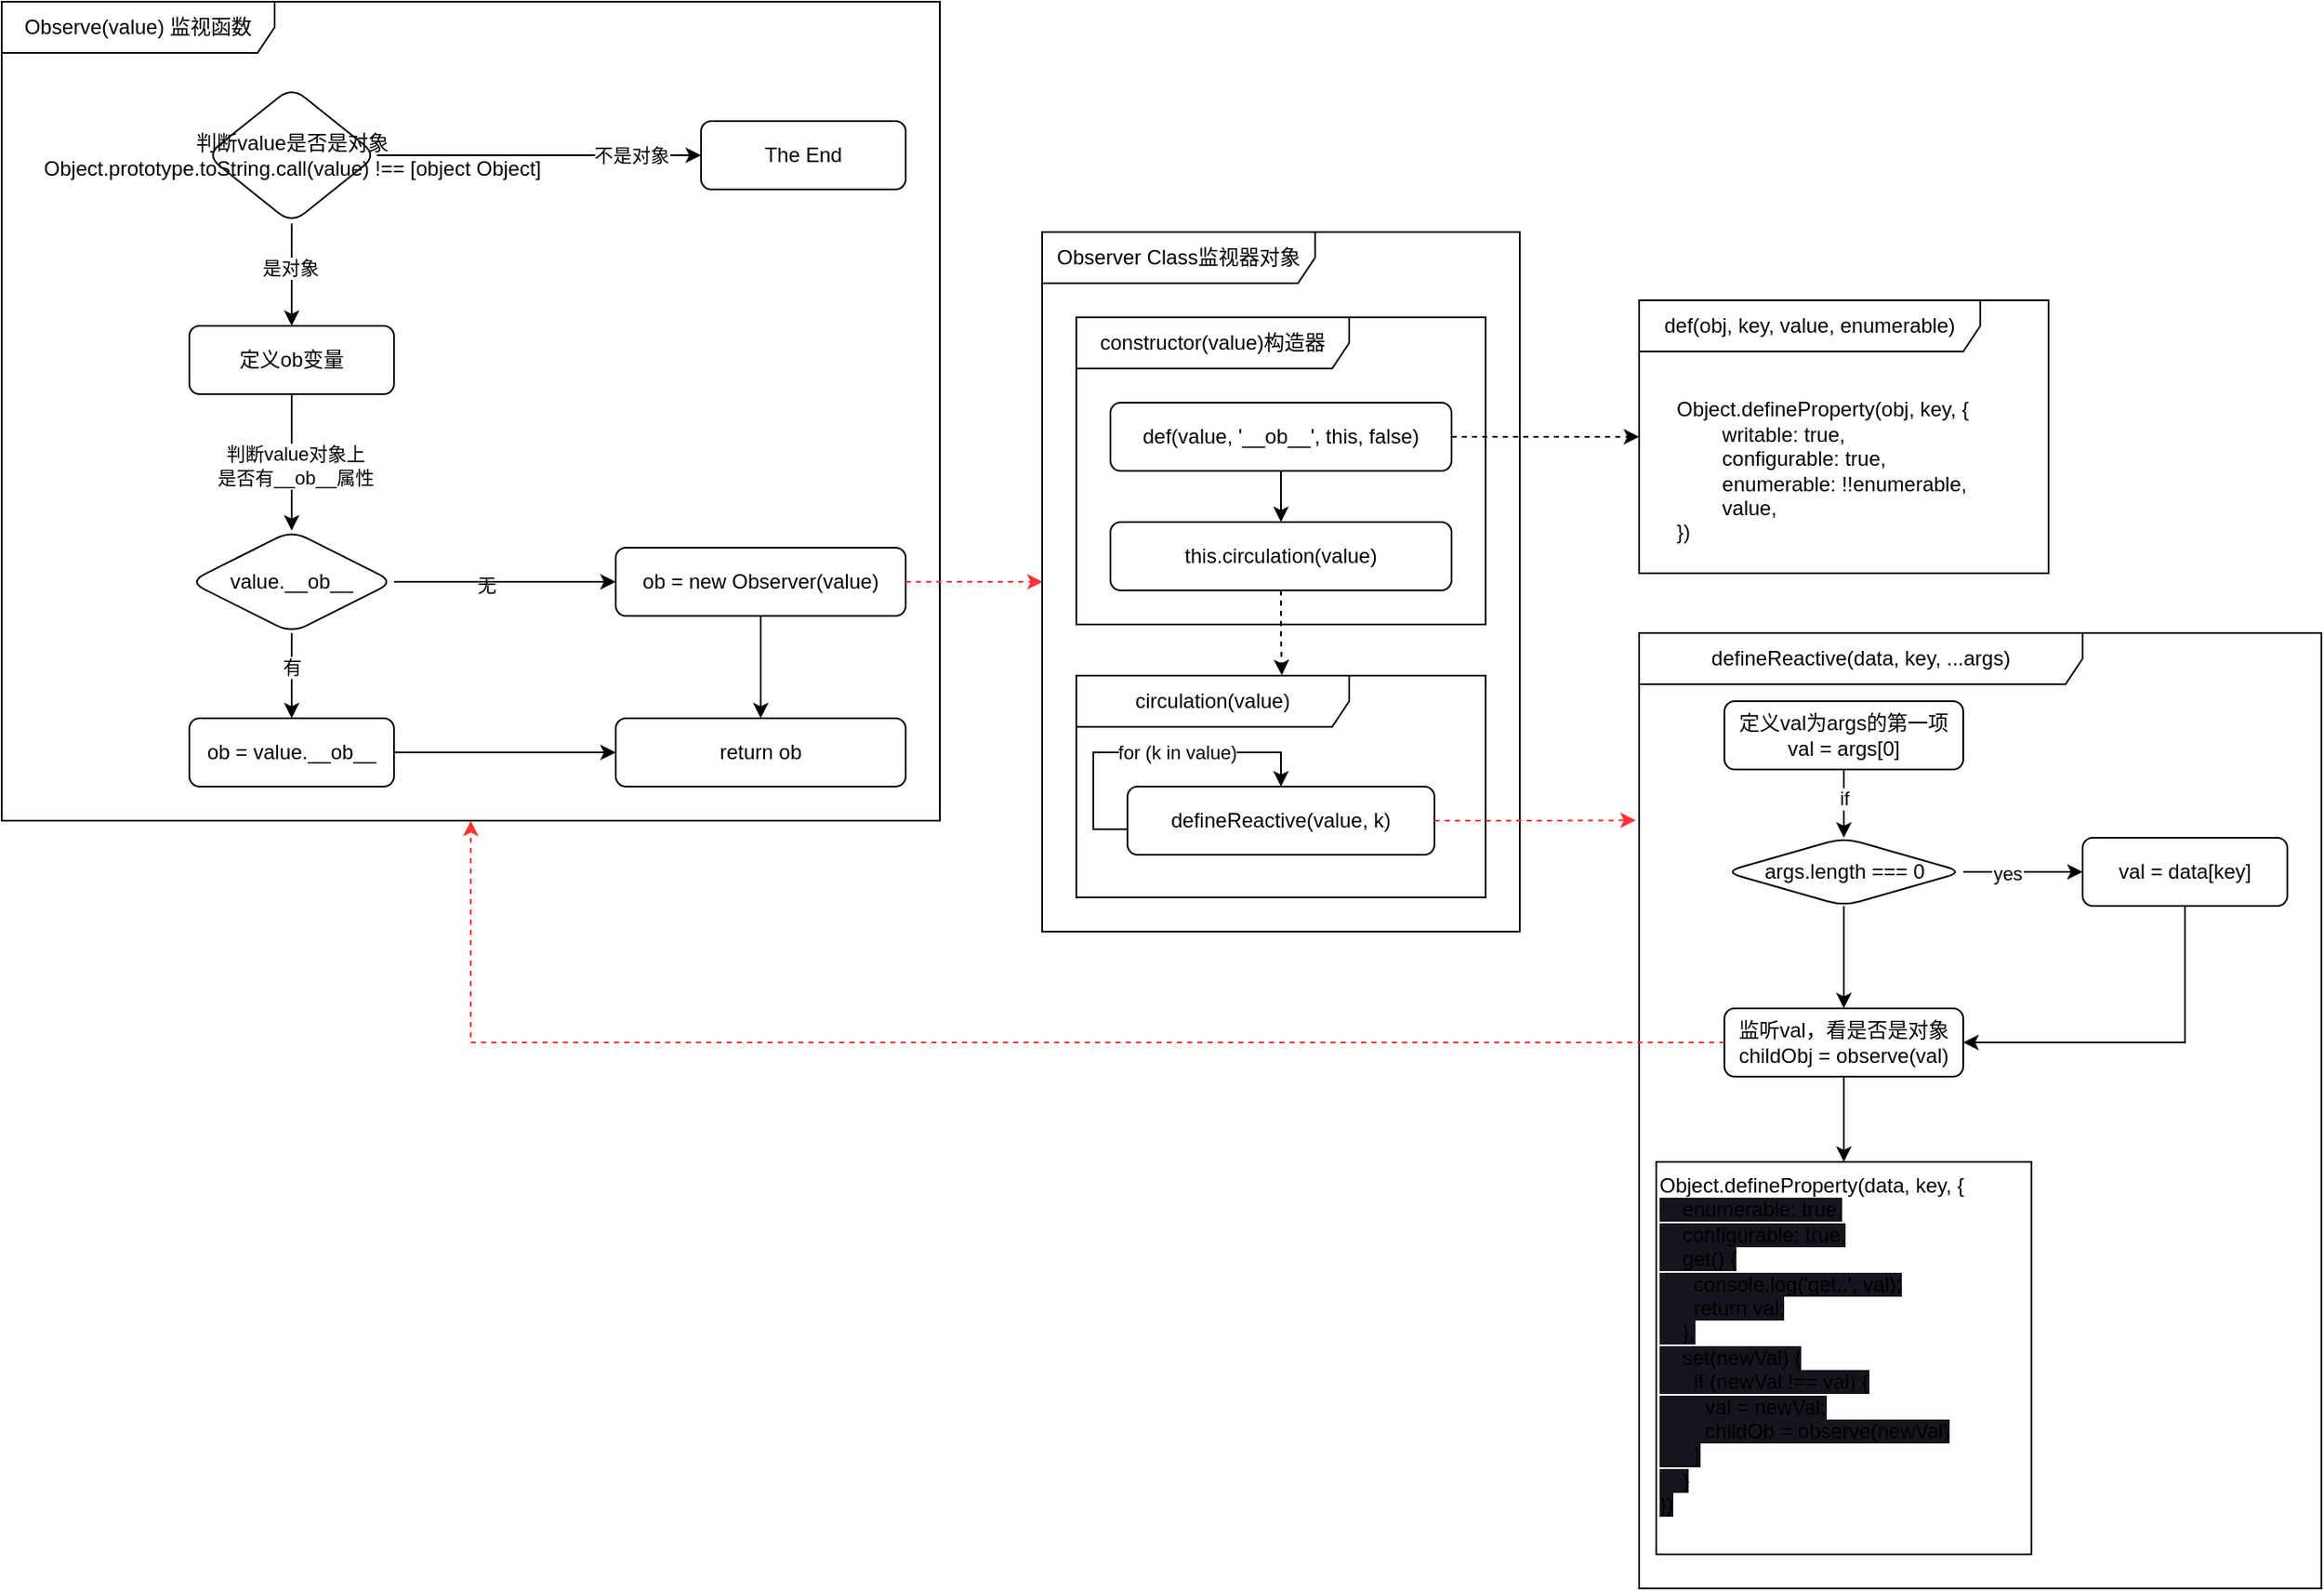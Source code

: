 <mxfile version="23.0.2" type="device">
  <diagram name="第 1 页" id="7gwSHPsd4dURynqpSsxe">
    <mxGraphModel dx="595" dy="427" grid="1" gridSize="10" guides="1" tooltips="1" connect="1" arrows="1" fold="1" page="1" pageScale="1" pageWidth="850" pageHeight="1400" math="0" shadow="0">
      <root>
        <mxCell id="0" />
        <mxCell id="1" parent="0" />
        <mxCell id="q9KCUgzq5eWO8BE-PTbY-10" value="Observer Class监视器对象" style="shape=umlFrame;whiteSpace=wrap;html=1;pointerEvents=0;recursiveResize=0;container=1;collapsible=0;width=160;labelBackgroundColor=none;" parent="1" vertex="1">
          <mxGeometry x="650" y="215" width="280" height="410" as="geometry" />
        </mxCell>
        <mxCell id="q9KCUgzq5eWO8BE-PTbY-11" value="constructor(value)构造器" style="shape=umlFrame;whiteSpace=wrap;html=1;pointerEvents=0;recursiveResize=0;container=1;collapsible=0;width=160;labelBackgroundColor=none;" parent="q9KCUgzq5eWO8BE-PTbY-10" vertex="1">
          <mxGeometry x="20" y="50" width="240" height="180" as="geometry" />
        </mxCell>
        <mxCell id="q9KCUgzq5eWO8BE-PTbY-39" style="edgeStyle=orthogonalEdgeStyle;rounded=0;orthogonalLoop=1;jettySize=auto;html=1;entryX=0.5;entryY=0;entryDx=0;entryDy=0;labelBackgroundColor=none;fontColor=default;" parent="q9KCUgzq5eWO8BE-PTbY-11" source="q9KCUgzq5eWO8BE-PTbY-21" target="q9KCUgzq5eWO8BE-PTbY-38" edge="1">
          <mxGeometry relative="1" as="geometry" />
        </mxCell>
        <mxCell id="q9KCUgzq5eWO8BE-PTbY-21" value="def(value, &#39;__ob__&#39;, this, false)" style="rounded=1;whiteSpace=wrap;html=1;labelBackgroundColor=none;" parent="q9KCUgzq5eWO8BE-PTbY-11" vertex="1">
          <mxGeometry x="20" y="50" width="200" height="40" as="geometry" />
        </mxCell>
        <mxCell id="q9KCUgzq5eWO8BE-PTbY-38" value="this.circulation(value)" style="rounded=1;whiteSpace=wrap;html=1;labelBackgroundColor=none;" parent="q9KCUgzq5eWO8BE-PTbY-11" vertex="1">
          <mxGeometry x="20" y="120" width="200" height="40" as="geometry" />
        </mxCell>
        <mxCell id="q9KCUgzq5eWO8BE-PTbY-12" value="circulation(value)" style="shape=umlFrame;whiteSpace=wrap;html=1;pointerEvents=0;recursiveResize=0;container=1;collapsible=0;width=160;labelBackgroundColor=none;" parent="q9KCUgzq5eWO8BE-PTbY-10" vertex="1">
          <mxGeometry x="20" y="260" width="240" height="130" as="geometry" />
        </mxCell>
        <mxCell id="q9KCUgzq5eWO8BE-PTbY-42" value="defineReactive(value, k)" style="rounded=1;whiteSpace=wrap;html=1;labelBackgroundColor=none;" parent="q9KCUgzq5eWO8BE-PTbY-12" vertex="1">
          <mxGeometry x="30" y="65" width="180" height="40" as="geometry" />
        </mxCell>
        <mxCell id="q9KCUgzq5eWO8BE-PTbY-45" style="edgeStyle=orthogonalEdgeStyle;rounded=0;orthogonalLoop=1;jettySize=auto;html=1;entryX=0.5;entryY=0;entryDx=0;entryDy=0;exitX=0;exitY=0.5;exitDx=0;exitDy=0;labelBackgroundColor=none;fontColor=default;" parent="q9KCUgzq5eWO8BE-PTbY-12" source="q9KCUgzq5eWO8BE-PTbY-42" target="q9KCUgzq5eWO8BE-PTbY-42" edge="1">
          <mxGeometry relative="1" as="geometry">
            <mxPoint x="-310" y="130" as="sourcePoint" />
            <Array as="points">
              <mxPoint x="30" y="90" />
              <mxPoint x="10" y="90" />
              <mxPoint x="10" y="45" />
              <mxPoint x="120" y="45" />
            </Array>
          </mxGeometry>
        </mxCell>
        <mxCell id="74V4QIjUaPxEZGqn5nSR-22" value="for (k in value)" style="edgeLabel;html=1;align=center;verticalAlign=middle;resizable=0;points=[];" vertex="1" connectable="0" parent="q9KCUgzq5eWO8BE-PTbY-45">
          <mxGeometry x="-0.154" relative="1" as="geometry">
            <mxPoint x="34" as="offset" />
          </mxGeometry>
        </mxCell>
        <mxCell id="q9KCUgzq5eWO8BE-PTbY-41" style="edgeStyle=orthogonalEdgeStyle;rounded=0;orthogonalLoop=1;jettySize=auto;html=1;entryX=0.502;entryY=-0.002;entryDx=0;entryDy=0;entryPerimeter=0;dashed=1;labelBackgroundColor=none;fontColor=default;" parent="q9KCUgzq5eWO8BE-PTbY-10" source="q9KCUgzq5eWO8BE-PTbY-38" target="q9KCUgzq5eWO8BE-PTbY-12" edge="1">
          <mxGeometry relative="1" as="geometry" />
        </mxCell>
        <mxCell id="q9KCUgzq5eWO8BE-PTbY-13" value="Observe(value) 监视函数" style="shape=umlFrame;whiteSpace=wrap;html=1;pointerEvents=0;recursiveResize=0;container=1;collapsible=0;width=160;labelBackgroundColor=none;" parent="1" vertex="1">
          <mxGeometry x="40" y="80" width="550" height="480" as="geometry" />
        </mxCell>
        <mxCell id="q9KCUgzq5eWO8BE-PTbY-19" value="" style="edgeStyle=orthogonalEdgeStyle;rounded=0;orthogonalLoop=1;jettySize=auto;html=1;labelBackgroundColor=none;fontColor=default;" parent="q9KCUgzq5eWO8BE-PTbY-13" source="q9KCUgzq5eWO8BE-PTbY-16" target="q9KCUgzq5eWO8BE-PTbY-18" edge="1">
          <mxGeometry relative="1" as="geometry" />
        </mxCell>
        <mxCell id="q9KCUgzq5eWO8BE-PTbY-20" value="不是对象" style="edgeLabel;html=1;align=center;verticalAlign=middle;resizable=0;points=[];labelBackgroundColor=default;" parent="q9KCUgzq5eWO8BE-PTbY-19" vertex="1" connectable="0">
          <mxGeometry x="-0.145" y="1" relative="1" as="geometry">
            <mxPoint x="68" y="1" as="offset" />
          </mxGeometry>
        </mxCell>
        <mxCell id="q9KCUgzq5eWO8BE-PTbY-23" value="" style="edgeStyle=orthogonalEdgeStyle;rounded=0;orthogonalLoop=1;jettySize=auto;html=1;exitX=0.5;exitY=1;exitDx=0;exitDy=0;entryX=0.5;entryY=0;entryDx=0;entryDy=0;labelBackgroundColor=none;fontColor=default;" parent="q9KCUgzq5eWO8BE-PTbY-13" source="q9KCUgzq5eWO8BE-PTbY-16" target="q9KCUgzq5eWO8BE-PTbY-22" edge="1">
          <mxGeometry relative="1" as="geometry">
            <Array as="points">
              <mxPoint x="170" y="180" />
              <mxPoint x="170" y="180" />
            </Array>
          </mxGeometry>
        </mxCell>
        <mxCell id="q9KCUgzq5eWO8BE-PTbY-24" value="是对象" style="edgeLabel;html=1;align=center;verticalAlign=middle;resizable=0;points=[];labelBackgroundColor=default;" parent="q9KCUgzq5eWO8BE-PTbY-23" vertex="1" connectable="0">
          <mxGeometry x="-0.133" y="-1" relative="1" as="geometry">
            <mxPoint as="offset" />
          </mxGeometry>
        </mxCell>
        <mxCell id="q9KCUgzq5eWO8BE-PTbY-16" value="判断value是否是对象&lt;br&gt;Object.prototype.toString.call(value) !== [object Object]" style="rhombus;html=1;rounded=1;labelBackgroundColor=none;" parent="q9KCUgzq5eWO8BE-PTbY-13" vertex="1">
          <mxGeometry x="120" y="50" width="100" height="80" as="geometry" />
        </mxCell>
        <mxCell id="q9KCUgzq5eWO8BE-PTbY-18" value="The End" style="whiteSpace=wrap;html=1;rounded=1;labelBackgroundColor=none;" parent="q9KCUgzq5eWO8BE-PTbY-13" vertex="1">
          <mxGeometry x="410" y="70" width="120" height="40" as="geometry" />
        </mxCell>
        <mxCell id="q9KCUgzq5eWO8BE-PTbY-26" value="" style="edgeStyle=orthogonalEdgeStyle;rounded=0;orthogonalLoop=1;jettySize=auto;html=1;labelBackgroundColor=none;fontColor=default;" parent="q9KCUgzq5eWO8BE-PTbY-13" source="q9KCUgzq5eWO8BE-PTbY-22" target="q9KCUgzq5eWO8BE-PTbY-25" edge="1">
          <mxGeometry relative="1" as="geometry" />
        </mxCell>
        <mxCell id="q9KCUgzq5eWO8BE-PTbY-27" value="判断value对象上&lt;br&gt;是否有__ob__属性" style="edgeLabel;html=1;align=center;verticalAlign=middle;resizable=0;points=[];labelBackgroundColor=default;" parent="q9KCUgzq5eWO8BE-PTbY-26" vertex="1" connectable="0">
          <mxGeometry x="0.047" y="2" relative="1" as="geometry">
            <mxPoint as="offset" />
          </mxGeometry>
        </mxCell>
        <mxCell id="q9KCUgzq5eWO8BE-PTbY-22" value="定义ob变量" style="whiteSpace=wrap;html=1;rounded=1;labelBackgroundColor=none;" parent="q9KCUgzq5eWO8BE-PTbY-13" vertex="1">
          <mxGeometry x="110" y="190" width="120" height="40" as="geometry" />
        </mxCell>
        <mxCell id="q9KCUgzq5eWO8BE-PTbY-29" value="" style="edgeStyle=orthogonalEdgeStyle;rounded=0;orthogonalLoop=1;jettySize=auto;html=1;labelBackgroundColor=none;fontColor=default;" parent="q9KCUgzq5eWO8BE-PTbY-13" source="q9KCUgzq5eWO8BE-PTbY-25" target="q9KCUgzq5eWO8BE-PTbY-28" edge="1">
          <mxGeometry relative="1" as="geometry" />
        </mxCell>
        <mxCell id="q9KCUgzq5eWO8BE-PTbY-30" value="有" style="edgeLabel;html=1;align=center;verticalAlign=middle;resizable=0;points=[];" parent="q9KCUgzq5eWO8BE-PTbY-29" vertex="1" connectable="0">
          <mxGeometry x="-0.213" relative="1" as="geometry">
            <mxPoint as="offset" />
          </mxGeometry>
        </mxCell>
        <mxCell id="q9KCUgzq5eWO8BE-PTbY-32" value="" style="edgeStyle=orthogonalEdgeStyle;rounded=0;orthogonalLoop=1;jettySize=auto;html=1;labelBackgroundColor=none;fontColor=default;" parent="q9KCUgzq5eWO8BE-PTbY-13" source="q9KCUgzq5eWO8BE-PTbY-25" target="q9KCUgzq5eWO8BE-PTbY-31" edge="1">
          <mxGeometry relative="1" as="geometry" />
        </mxCell>
        <mxCell id="q9KCUgzq5eWO8BE-PTbY-33" value="无" style="edgeLabel;html=1;align=center;verticalAlign=middle;resizable=0;points=[];labelBackgroundColor=none;" parent="q9KCUgzq5eWO8BE-PTbY-32" vertex="1" connectable="0">
          <mxGeometry x="-0.169" y="-2" relative="1" as="geometry">
            <mxPoint as="offset" />
          </mxGeometry>
        </mxCell>
        <mxCell id="q9KCUgzq5eWO8BE-PTbY-25" value="value.__ob__" style="rhombus;whiteSpace=wrap;html=1;rounded=1;labelBackgroundColor=none;" parent="q9KCUgzq5eWO8BE-PTbY-13" vertex="1">
          <mxGeometry x="110" y="310" width="120" height="60" as="geometry" />
        </mxCell>
        <mxCell id="q9KCUgzq5eWO8BE-PTbY-36" style="edgeStyle=orthogonalEdgeStyle;rounded=0;orthogonalLoop=1;jettySize=auto;html=1;entryX=0;entryY=0.5;entryDx=0;entryDy=0;labelBackgroundColor=none;fontColor=default;" parent="q9KCUgzq5eWO8BE-PTbY-13" source="q9KCUgzq5eWO8BE-PTbY-28" target="q9KCUgzq5eWO8BE-PTbY-34" edge="1">
          <mxGeometry relative="1" as="geometry" />
        </mxCell>
        <mxCell id="q9KCUgzq5eWO8BE-PTbY-28" value="ob = value.__ob__" style="whiteSpace=wrap;html=1;rounded=1;labelBackgroundColor=none;" parent="q9KCUgzq5eWO8BE-PTbY-13" vertex="1">
          <mxGeometry x="110" y="420" width="120" height="40" as="geometry" />
        </mxCell>
        <mxCell id="q9KCUgzq5eWO8BE-PTbY-35" style="edgeStyle=orthogonalEdgeStyle;rounded=0;orthogonalLoop=1;jettySize=auto;html=1;entryX=0.5;entryY=0;entryDx=0;entryDy=0;labelBackgroundColor=none;fontColor=default;" parent="q9KCUgzq5eWO8BE-PTbY-13" source="q9KCUgzq5eWO8BE-PTbY-31" target="q9KCUgzq5eWO8BE-PTbY-34" edge="1">
          <mxGeometry relative="1" as="geometry" />
        </mxCell>
        <mxCell id="q9KCUgzq5eWO8BE-PTbY-31" value="ob = new Observer(value)" style="whiteSpace=wrap;html=1;rounded=1;labelBackgroundColor=none;" parent="q9KCUgzq5eWO8BE-PTbY-13" vertex="1">
          <mxGeometry x="360" y="320" width="170" height="40" as="geometry" />
        </mxCell>
        <mxCell id="q9KCUgzq5eWO8BE-PTbY-34" value="return ob" style="rounded=1;whiteSpace=wrap;html=1;labelBackgroundColor=none;" parent="q9KCUgzq5eWO8BE-PTbY-13" vertex="1">
          <mxGeometry x="360" y="420" width="170" height="40" as="geometry" />
        </mxCell>
        <mxCell id="74V4QIjUaPxEZGqn5nSR-1" value="def(obj, key, value, enumerable)" style="shape=umlFrame;whiteSpace=wrap;html=1;pointerEvents=0;recursiveResize=0;container=1;collapsible=0;width=200;height=30;labelBackgroundColor=none;" vertex="1" parent="1">
          <mxGeometry x="1000" y="255" width="240" height="160" as="geometry" />
        </mxCell>
        <mxCell id="74V4QIjUaPxEZGqn5nSR-2" value="Object.defineProperty(obj, key, {&lt;br&gt;&lt;span style=&quot;white-space: pre;&quot;&gt;&#x9;&lt;/span&gt;writable: true,&lt;br&gt;&lt;span style=&quot;white-space: pre;&quot;&gt;&#x9;&lt;/span&gt;configurable: true,&lt;br&gt;&lt;span style=&quot;white-space: pre;&quot;&gt;&#x9;&lt;/span&gt;enumerable: !!enumerable,&lt;br&gt;&lt;span style=&quot;white-space: pre;&quot;&gt;&#x9;&lt;/span&gt;value,&lt;br&gt;})" style="text;html=1;align=left;verticalAlign=middle;resizable=0;points=[];autosize=1;strokeColor=none;fillColor=none;labelBackgroundColor=none;" vertex="1" parent="74V4QIjUaPxEZGqn5nSR-1">
          <mxGeometry x="20" y="50" width="190" height="100" as="geometry" />
        </mxCell>
        <mxCell id="74V4QIjUaPxEZGqn5nSR-3" style="edgeStyle=orthogonalEdgeStyle;rounded=0;orthogonalLoop=1;jettySize=auto;html=1;entryX=0;entryY=0.5;entryDx=0;entryDy=0;entryPerimeter=0;dashed=1;labelBackgroundColor=none;fontColor=default;" edge="1" parent="1" source="q9KCUgzq5eWO8BE-PTbY-21" target="74V4QIjUaPxEZGqn5nSR-1">
          <mxGeometry relative="1" as="geometry" />
        </mxCell>
        <mxCell id="74V4QIjUaPxEZGqn5nSR-4" value="defineReactive(data, key, ...args)" style="shape=umlFrame;whiteSpace=wrap;html=1;pointerEvents=0;recursiveResize=0;container=1;collapsible=0;width=260;height=30;labelBackgroundColor=none;" vertex="1" parent="1">
          <mxGeometry x="1000" y="450" width="400" height="560" as="geometry" />
        </mxCell>
        <mxCell id="74V4QIjUaPxEZGqn5nSR-7" value="" style="edgeStyle=orthogonalEdgeStyle;rounded=0;orthogonalLoop=1;jettySize=auto;html=1;labelBackgroundColor=none;fontColor=default;" edge="1" parent="74V4QIjUaPxEZGqn5nSR-4" source="74V4QIjUaPxEZGqn5nSR-5" target="74V4QIjUaPxEZGqn5nSR-6">
          <mxGeometry relative="1" as="geometry" />
        </mxCell>
        <mxCell id="74V4QIjUaPxEZGqn5nSR-15" value="if" style="edgeLabel;html=1;align=center;verticalAlign=middle;resizable=0;points=[];" vertex="1" connectable="0" parent="74V4QIjUaPxEZGqn5nSR-7">
          <mxGeometry x="-0.167" relative="1" as="geometry">
            <mxPoint as="offset" />
          </mxGeometry>
        </mxCell>
        <mxCell id="74V4QIjUaPxEZGqn5nSR-5" value="定义val为args的第一项&lt;br&gt;val = args[0]" style="rounded=1;whiteSpace=wrap;html=1;labelBackgroundColor=none;" vertex="1" parent="74V4QIjUaPxEZGqn5nSR-4">
          <mxGeometry x="50" y="40" width="140" height="40" as="geometry" />
        </mxCell>
        <mxCell id="74V4QIjUaPxEZGqn5nSR-11" value="" style="edgeStyle=orthogonalEdgeStyle;rounded=0;hachureGap=4;orthogonalLoop=1;jettySize=auto;html=1;fontFamily=Architects Daughter;fontSource=https%3A%2F%2Ffonts.googleapis.com%2Fcss%3Ffamily%3DArchitects%2BDaughter;fontSize=16;labelBackgroundColor=none;fontColor=default;strokeColor=default;shadow=0;" edge="1" parent="74V4QIjUaPxEZGqn5nSR-4" source="74V4QIjUaPxEZGqn5nSR-6" target="74V4QIjUaPxEZGqn5nSR-10">
          <mxGeometry relative="1" as="geometry" />
        </mxCell>
        <mxCell id="74V4QIjUaPxEZGqn5nSR-12" value="yes" style="edgeLabel;align=center;verticalAlign=middle;resizable=0;points=[];" vertex="1" connectable="0" parent="74V4QIjUaPxEZGqn5nSR-11">
          <mxGeometry x="-0.251" y="-1" relative="1" as="geometry">
            <mxPoint y="-1" as="offset" />
          </mxGeometry>
        </mxCell>
        <mxCell id="74V4QIjUaPxEZGqn5nSR-17" value="" style="edgeStyle=orthogonalEdgeStyle;rounded=0;hachureGap=4;orthogonalLoop=1;jettySize=auto;html=1;fontFamily=Architects Daughter;fontSource=https%3A%2F%2Ffonts.googleapis.com%2Fcss%3Ffamily%3DArchitects%2BDaughter;fontSize=16;" edge="1" parent="74V4QIjUaPxEZGqn5nSR-4" source="74V4QIjUaPxEZGqn5nSR-6" target="74V4QIjUaPxEZGqn5nSR-16">
          <mxGeometry relative="1" as="geometry" />
        </mxCell>
        <mxCell id="74V4QIjUaPxEZGqn5nSR-6" value="args.length === 0" style="rhombus;html=1;rounded=1;labelBackgroundColor=none;" vertex="1" parent="74V4QIjUaPxEZGqn5nSR-4">
          <mxGeometry x="50" y="120" width="140" height="40" as="geometry" />
        </mxCell>
        <mxCell id="74V4QIjUaPxEZGqn5nSR-18" style="edgeStyle=orthogonalEdgeStyle;rounded=0;hachureGap=4;orthogonalLoop=1;jettySize=auto;html=1;entryX=1;entryY=0.5;entryDx=0;entryDy=0;fontFamily=Architects Daughter;fontSource=https%3A%2F%2Ffonts.googleapis.com%2Fcss%3Ffamily%3DArchitects%2BDaughter;fontSize=16;exitX=0.5;exitY=1;exitDx=0;exitDy=0;" edge="1" parent="74V4QIjUaPxEZGqn5nSR-4" source="74V4QIjUaPxEZGqn5nSR-10" target="74V4QIjUaPxEZGqn5nSR-16">
          <mxGeometry relative="1" as="geometry" />
        </mxCell>
        <mxCell id="74V4QIjUaPxEZGqn5nSR-10" value="val = data[key]" style="whiteSpace=wrap;html=1;rounded=1;labelBackgroundColor=none;" vertex="1" parent="74V4QIjUaPxEZGqn5nSR-4">
          <mxGeometry x="260" y="120" width="120" height="40" as="geometry" />
        </mxCell>
        <mxCell id="74V4QIjUaPxEZGqn5nSR-13" style="edgeStyle=orthogonalEdgeStyle;rounded=0;sketch=1;hachureGap=4;jiggle=2;curveFitting=1;orthogonalLoop=1;jettySize=auto;html=1;exitX=0.5;exitY=1;exitDx=0;exitDy=0;fontFamily=Architects Daughter;fontSource=https%3A%2F%2Ffonts.googleapis.com%2Fcss%3Ffamily%3DArchitects%2BDaughter;fontSize=16;" edge="1" parent="74V4QIjUaPxEZGqn5nSR-4" source="74V4QIjUaPxEZGqn5nSR-10" target="74V4QIjUaPxEZGqn5nSR-10">
          <mxGeometry relative="1" as="geometry" />
        </mxCell>
        <mxCell id="74V4QIjUaPxEZGqn5nSR-39" style="edgeStyle=orthogonalEdgeStyle;rounded=0;orthogonalLoop=1;jettySize=auto;html=1;entryX=0.5;entryY=0;entryDx=0;entryDy=0;" edge="1" parent="74V4QIjUaPxEZGqn5nSR-4" source="74V4QIjUaPxEZGqn5nSR-16" target="74V4QIjUaPxEZGqn5nSR-37">
          <mxGeometry relative="1" as="geometry" />
        </mxCell>
        <mxCell id="74V4QIjUaPxEZGqn5nSR-16" value="监听val，看是否是对象&lt;br&gt;childObj = observe(val)" style="whiteSpace=wrap;html=1;rounded=1;labelBackgroundColor=none;" vertex="1" parent="74V4QIjUaPxEZGqn5nSR-4">
          <mxGeometry x="50" y="220" width="140" height="40" as="geometry" />
        </mxCell>
        <mxCell id="74V4QIjUaPxEZGqn5nSR-37" value="Object.defineProperty(data, key, {&lt;br style=&quot;&quot;&gt;&lt;span style=&quot;background-color: rgb(24, 20, 29);&quot;&gt;&amp;nbsp; &amp;nbsp; enumerable: true,&lt;/span&gt;&lt;br style=&quot;&quot;&gt;&lt;span style=&quot;background-color: rgb(24, 20, 29);&quot;&gt;&amp;nbsp; &amp;nbsp; configurable: true,&lt;/span&gt;&lt;br style=&quot;&quot;&gt;&lt;span style=&quot;background-color: rgb(24, 20, 29);&quot;&gt;&amp;nbsp; &amp;nbsp; get() {&lt;/span&gt;&lt;br style=&quot;&quot;&gt;&lt;span style=&quot;background-color: rgb(24, 20, 29);&quot;&gt;&amp;nbsp; &amp;nbsp; &amp;nbsp; console.log(&#39;get..&#39;, val);&lt;/span&gt;&lt;br style=&quot;&quot;&gt;&lt;span style=&quot;background-color: rgb(24, 20, 29);&quot;&gt;&amp;nbsp; &amp;nbsp; &amp;nbsp; return val;&lt;/span&gt;&lt;br style=&quot;&quot;&gt;&lt;span style=&quot;background-color: rgb(24, 20, 29);&quot;&gt;&amp;nbsp; &amp;nbsp; },&lt;/span&gt;&lt;br style=&quot;&quot;&gt;&lt;span style=&quot;background-color: rgb(24, 20, 29);&quot;&gt;&amp;nbsp; &amp;nbsp; set(newVal) {&lt;/span&gt;&lt;br style=&quot;&quot;&gt;&lt;span style=&quot;background-color: rgb(24, 20, 29);&quot;&gt;&amp;nbsp; &amp;nbsp; &amp;nbsp; if (newVal !== val) {&lt;/span&gt;&lt;br style=&quot;&quot;&gt;&lt;span style=&quot;background-color: rgb(24, 20, 29);&quot;&gt;&amp;nbsp; &amp;nbsp; &amp;nbsp; &amp;nbsp; val = newVal;&lt;/span&gt;&lt;br style=&quot;&quot;&gt;&lt;span style=&quot;background-color: rgb(24, 20, 29);&quot;&gt;&amp;nbsp; &amp;nbsp; &amp;nbsp; &amp;nbsp; childOb = observe(newVal)&lt;/span&gt;&lt;br style=&quot;&quot;&gt;&lt;span style=&quot;background-color: rgb(24, 20, 29);&quot;&gt;&amp;nbsp; &amp;nbsp; &amp;nbsp; }&lt;/span&gt;&lt;br style=&quot;&quot;&gt;&lt;span style=&quot;background-color: rgb(24, 20, 29);&quot;&gt;&amp;nbsp; &amp;nbsp; }&lt;/span&gt;&lt;br style=&quot;&quot;&gt;&lt;span style=&quot;background-color: rgb(24, 20, 29);&quot;&gt;})&lt;/span&gt;" style="rounded=0;whiteSpace=wrap;html=1;align=left;verticalAlign=top;" vertex="1" parent="74V4QIjUaPxEZGqn5nSR-4">
          <mxGeometry x="10" y="310" width="220" height="230" as="geometry" />
        </mxCell>
        <mxCell id="74V4QIjUaPxEZGqn5nSR-19" style="edgeStyle=orthogonalEdgeStyle;rounded=0;hachureGap=4;orthogonalLoop=1;jettySize=auto;html=1;fontFamily=Architects Daughter;fontSource=https%3A%2F%2Ffonts.googleapis.com%2Fcss%3Ffamily%3DArchitects%2BDaughter;fontSize=16;dashed=1;strokeColor=#FF3333;" edge="1" parent="1" source="74V4QIjUaPxEZGqn5nSR-16" target="q9KCUgzq5eWO8BE-PTbY-13">
          <mxGeometry relative="1" as="geometry" />
        </mxCell>
        <mxCell id="74V4QIjUaPxEZGqn5nSR-20" style="edgeStyle=orthogonalEdgeStyle;rounded=0;hachureGap=4;orthogonalLoop=1;jettySize=auto;html=1;entryX=0.001;entryY=0.5;entryDx=0;entryDy=0;entryPerimeter=0;fontFamily=Architects Daughter;fontSource=https%3A%2F%2Ffonts.googleapis.com%2Fcss%3Ffamily%3DArchitects%2BDaughter;fontSize=16;dashed=1;fillColor=#a20025;strokeColor=#FF3333;" edge="1" parent="1" source="q9KCUgzq5eWO8BE-PTbY-31" target="q9KCUgzq5eWO8BE-PTbY-10">
          <mxGeometry relative="1" as="geometry" />
        </mxCell>
        <mxCell id="74V4QIjUaPxEZGqn5nSR-21" style="edgeStyle=orthogonalEdgeStyle;rounded=0;hachureGap=4;orthogonalLoop=1;jettySize=auto;html=1;entryX=-0.005;entryY=0.196;entryDx=0;entryDy=0;entryPerimeter=0;fontFamily=Architects Daughter;fontSource=https%3A%2F%2Ffonts.googleapis.com%2Fcss%3Ffamily%3DArchitects%2BDaughter;fontSize=16;dashed=1;strokeColor=#FF3333;" edge="1" parent="1" source="q9KCUgzq5eWO8BE-PTbY-42" target="74V4QIjUaPxEZGqn5nSR-4">
          <mxGeometry relative="1" as="geometry" />
        </mxCell>
      </root>
    </mxGraphModel>
  </diagram>
</mxfile>
